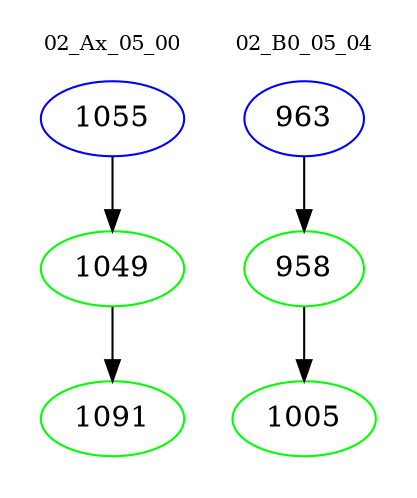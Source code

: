digraph{
subgraph cluster_0 {
color = white
label = "02_Ax_05_00";
fontsize=10;
T0_1055 [label="1055", color="blue"]
T0_1055 -> T0_1049 [color="black"]
T0_1049 [label="1049", color="green"]
T0_1049 -> T0_1091 [color="black"]
T0_1091 [label="1091", color="green"]
}
subgraph cluster_1 {
color = white
label = "02_B0_05_04";
fontsize=10;
T1_963 [label="963", color="blue"]
T1_963 -> T1_958 [color="black"]
T1_958 [label="958", color="green"]
T1_958 -> T1_1005 [color="black"]
T1_1005 [label="1005", color="green"]
}
}
